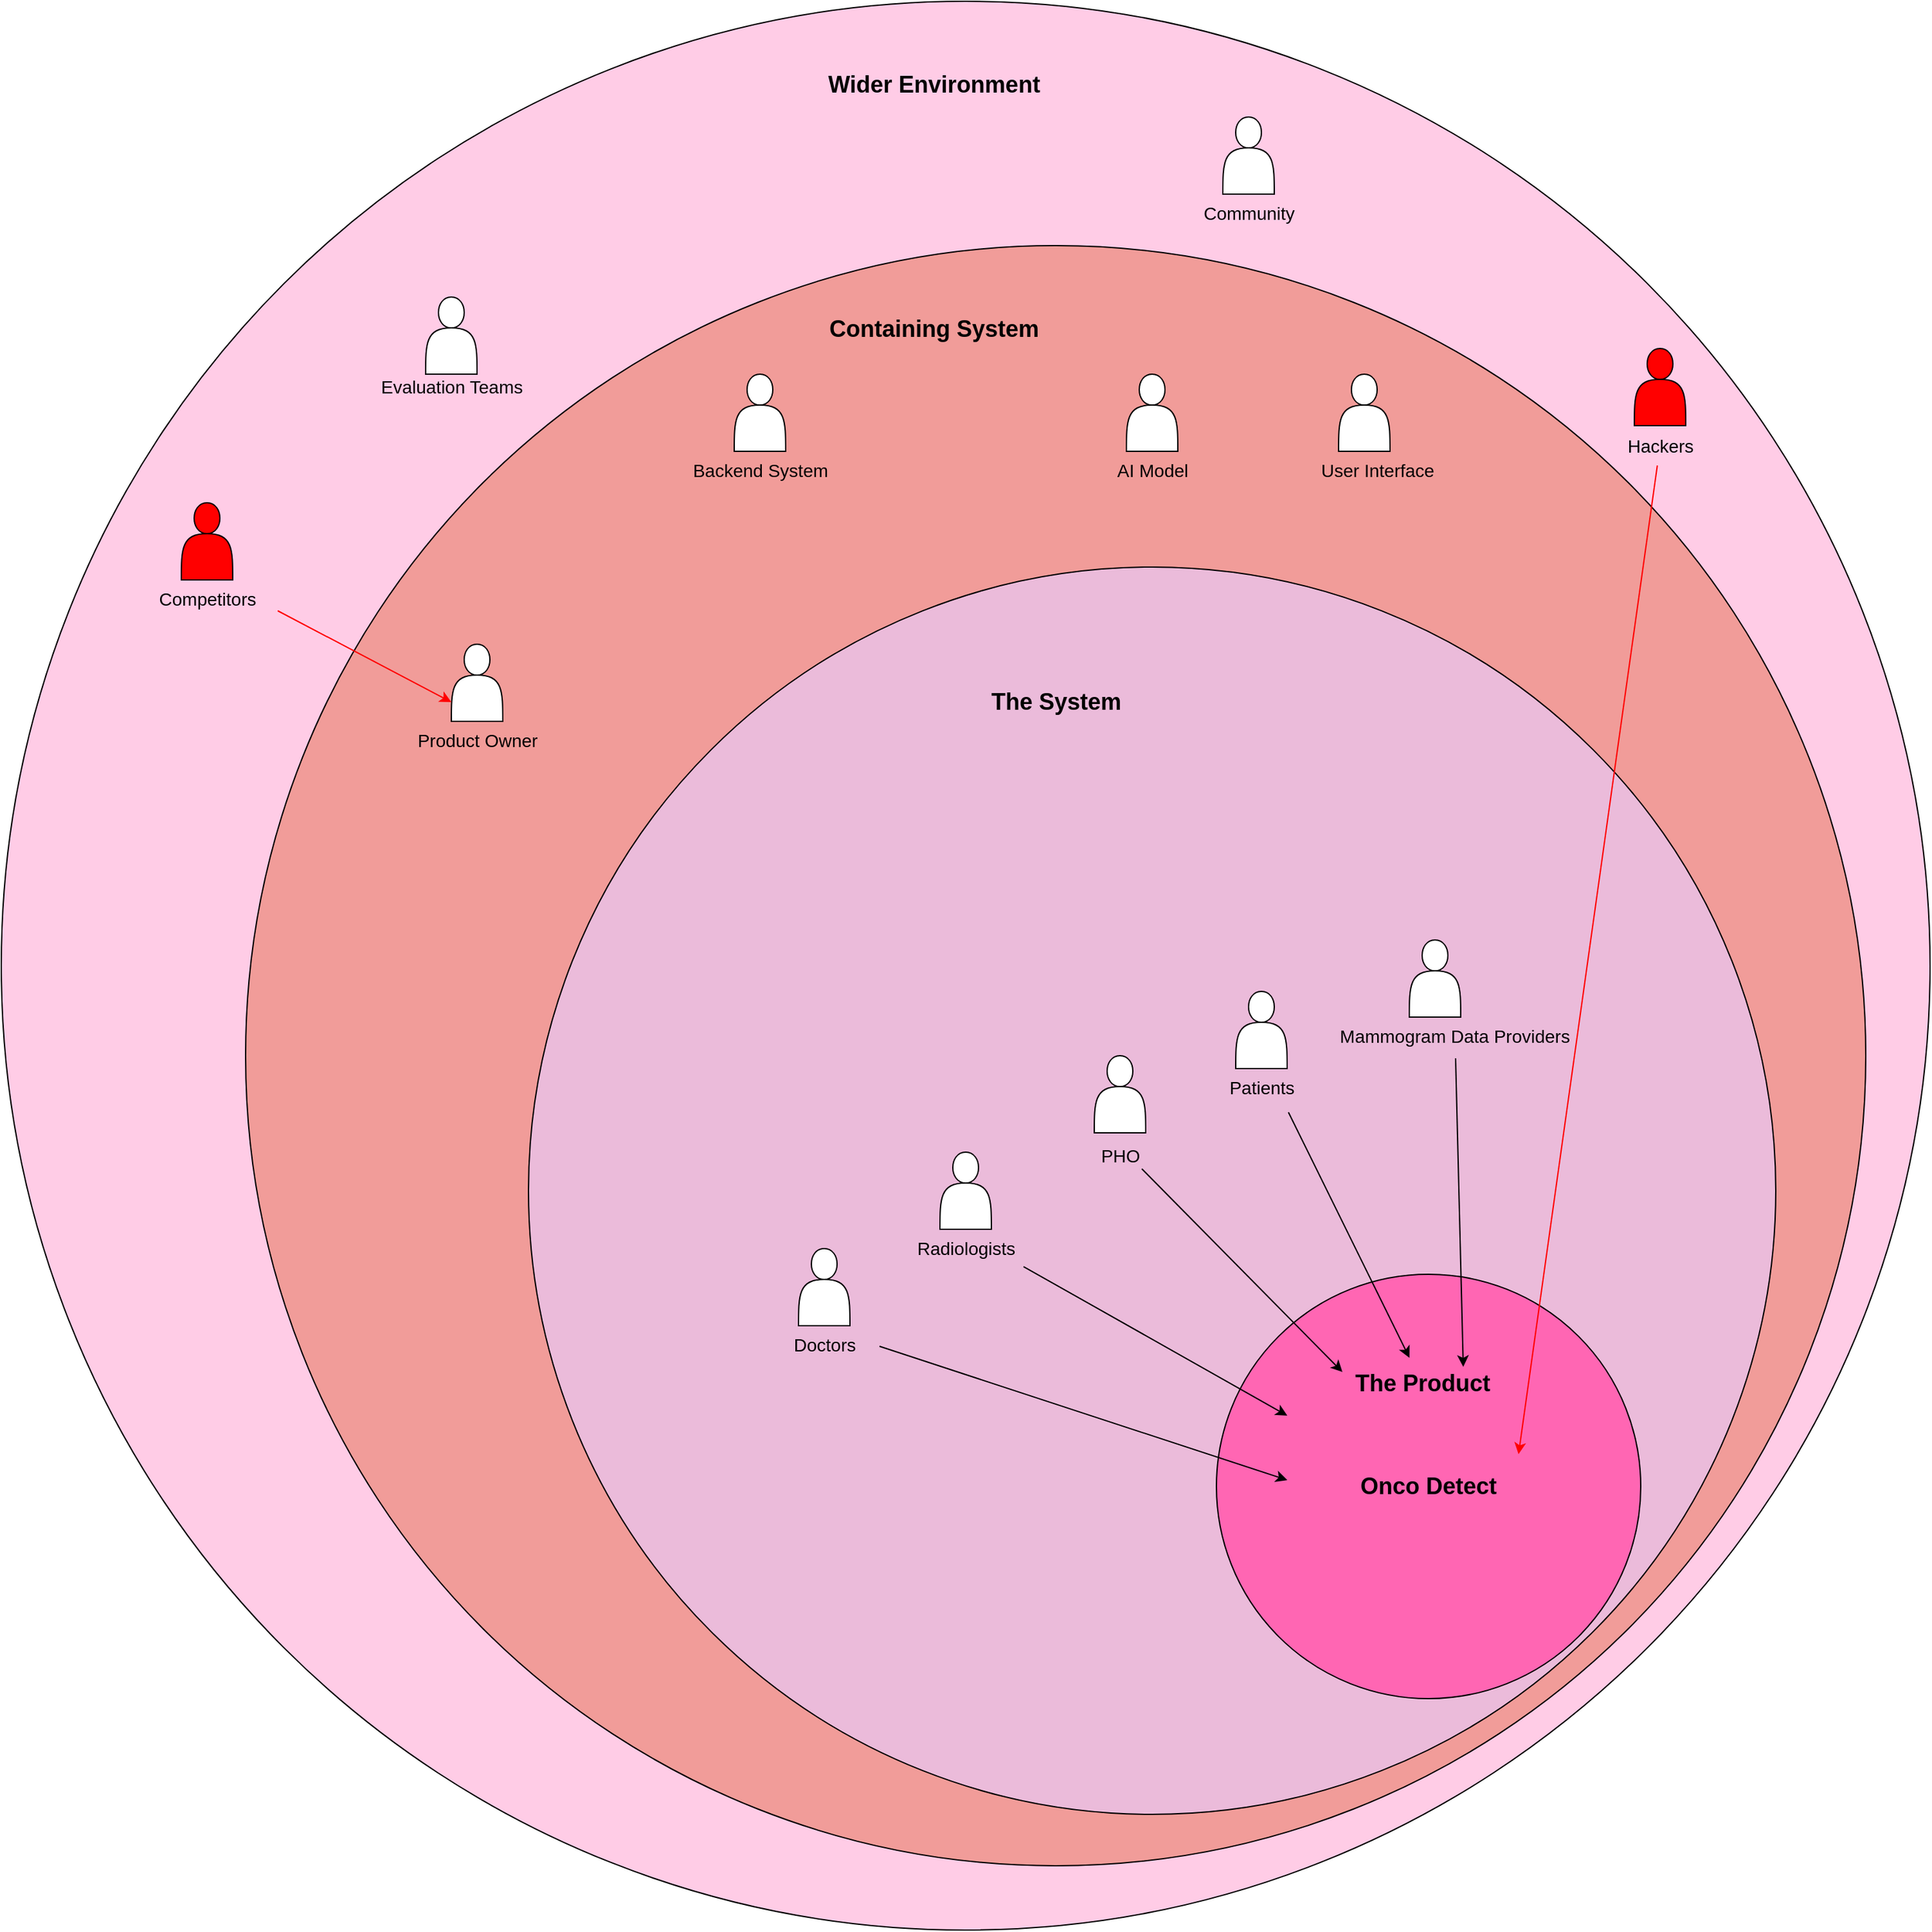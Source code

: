 <mxfile version="24.8.6">
  <diagram name="Page-1" id="c5dDtRrChmcBjnWPc4go">
    <mxGraphModel dx="2934" dy="3328" grid="1" gridSize="10" guides="1" tooltips="1" connect="1" arrows="1" fold="1" page="1" pageScale="1" pageWidth="850" pageHeight="1100" math="0" shadow="0">
      <root>
        <mxCell id="0" />
        <mxCell id="1" parent="0" />
        <mxCell id="mQ3fIPidMLG5UKGIpwkF-2" value="" style="ellipse;whiteSpace=wrap;html=1;aspect=fixed;fillColor=#FFCCE6;" vertex="1" parent="1">
          <mxGeometry x="-300" y="-640" width="1500" height="1500" as="geometry" />
        </mxCell>
        <mxCell id="mQ3fIPidMLG5UKGIpwkF-3" value="" style="ellipse;whiteSpace=wrap;html=1;aspect=fixed;fillColor=#F19C99;" vertex="1" parent="1">
          <mxGeometry x="-110" y="-450" width="1260" height="1260" as="geometry" />
        </mxCell>
        <mxCell id="mQ3fIPidMLG5UKGIpwkF-4" value="" style="ellipse;whiteSpace=wrap;html=1;aspect=fixed;fillColor=#EBBBDA;" vertex="1" parent="1">
          <mxGeometry x="110" y="-200" width="970" height="970" as="geometry" />
        </mxCell>
        <mxCell id="mQ3fIPidMLG5UKGIpwkF-5" value="&lt;font style=&quot;font-size: 18px;&quot;&gt;&lt;b&gt;Onco Detect&lt;/b&gt;&lt;/font&gt;" style="ellipse;whiteSpace=wrap;html=1;aspect=fixed;fillColor=#FF66B3;" vertex="1" parent="1">
          <mxGeometry x="645" y="350" width="330" height="330" as="geometry" />
        </mxCell>
        <mxCell id="mQ3fIPidMLG5UKGIpwkF-6" value="" style="shape=actor;whiteSpace=wrap;html=1;" vertex="1" parent="1">
          <mxGeometry x="320" y="330" width="40" height="60" as="geometry" />
        </mxCell>
        <mxCell id="mQ3fIPidMLG5UKGIpwkF-7" value="" style="shape=actor;whiteSpace=wrap;html=1;" vertex="1" parent="1">
          <mxGeometry x="550" y="180" width="40" height="60" as="geometry" />
        </mxCell>
        <mxCell id="mQ3fIPidMLG5UKGIpwkF-8" value="" style="shape=actor;whiteSpace=wrap;html=1;" vertex="1" parent="1">
          <mxGeometry x="795" y="90" width="40" height="60" as="geometry" />
        </mxCell>
        <mxCell id="mQ3fIPidMLG5UKGIpwkF-9" value="&lt;b&gt;&lt;font style=&quot;font-size: 18px;&quot;&gt;The Product&lt;/font&gt;&lt;/b&gt;" style="text;html=1;align=center;verticalAlign=middle;resizable=0;points=[];autosize=1;strokeColor=none;fillColor=none;" vertex="1" parent="1">
          <mxGeometry x="740" y="415" width="130" height="40" as="geometry" />
        </mxCell>
        <mxCell id="mQ3fIPidMLG5UKGIpwkF-10" value="&lt;b&gt;&lt;font style=&quot;font-size: 18px;&quot;&gt;The System&lt;/font&gt;&lt;/b&gt;" style="text;html=1;align=center;verticalAlign=middle;resizable=0;points=[];autosize=1;strokeColor=none;fillColor=none;" vertex="1" parent="1">
          <mxGeometry x="460" y="-115" width="120" height="40" as="geometry" />
        </mxCell>
        <mxCell id="mQ3fIPidMLG5UKGIpwkF-11" value="&lt;b&gt;&lt;font style=&quot;font-size: 18px;&quot;&gt;Containing System&lt;/font&gt;&lt;/b&gt;" style="text;html=1;align=center;verticalAlign=middle;resizable=0;points=[];autosize=1;strokeColor=none;fillColor=none;" vertex="1" parent="1">
          <mxGeometry x="330" y="-405" width="190" height="40" as="geometry" />
        </mxCell>
        <mxCell id="mQ3fIPidMLG5UKGIpwkF-12" value="&lt;font style=&quot;font-size: 18px;&quot;&gt;&lt;b style=&quot;&quot;&gt;Wider Environment&lt;/b&gt;&lt;/font&gt;" style="text;html=1;align=center;verticalAlign=middle;resizable=0;points=[];autosize=1;strokeColor=none;fillColor=none;" vertex="1" parent="1">
          <mxGeometry x="330" y="-595" width="190" height="40" as="geometry" />
        </mxCell>
        <mxCell id="mQ3fIPidMLG5UKGIpwkF-13" value="" style="shape=actor;whiteSpace=wrap;html=1;" vertex="1" parent="1">
          <mxGeometry x="740" y="-350" width="40" height="60" as="geometry" />
        </mxCell>
        <mxCell id="mQ3fIPidMLG5UKGIpwkF-14" value="" style="shape=actor;whiteSpace=wrap;html=1;" vertex="1" parent="1">
          <mxGeometry x="270" y="-350" width="40" height="60" as="geometry" />
        </mxCell>
        <mxCell id="mQ3fIPidMLG5UKGIpwkF-15" value="" style="shape=actor;whiteSpace=wrap;html=1;" vertex="1" parent="1">
          <mxGeometry x="50" y="-140" width="40" height="60" as="geometry" />
        </mxCell>
        <mxCell id="mQ3fIPidMLG5UKGIpwkF-16" value="" style="shape=actor;whiteSpace=wrap;html=1;" vertex="1" parent="1">
          <mxGeometry x="575" y="-350" width="40" height="60" as="geometry" />
        </mxCell>
        <mxCell id="mQ3fIPidMLG5UKGIpwkF-17" value="" style="shape=actor;whiteSpace=wrap;html=1;" vertex="1" parent="1">
          <mxGeometry x="660" y="130" width="40" height="60" as="geometry" />
        </mxCell>
        <mxCell id="mQ3fIPidMLG5UKGIpwkF-18" value="" style="shape=actor;whiteSpace=wrap;html=1;" vertex="1" parent="1">
          <mxGeometry x="430" y="255" width="40" height="60" as="geometry" />
        </mxCell>
        <mxCell id="mQ3fIPidMLG5UKGIpwkF-19" value="" style="shape=actor;whiteSpace=wrap;html=1;fillColor=#FF0000;" vertex="1" parent="1">
          <mxGeometry x="970" y="-370" width="40" height="60" as="geometry" />
        </mxCell>
        <mxCell id="mQ3fIPidMLG5UKGIpwkF-20" value="" style="shape=actor;whiteSpace=wrap;html=1;" vertex="1" parent="1">
          <mxGeometry x="650" y="-550" width="40" height="60" as="geometry" />
        </mxCell>
        <mxCell id="mQ3fIPidMLG5UKGIpwkF-21" value="" style="shape=actor;whiteSpace=wrap;html=1;" vertex="1" parent="1">
          <mxGeometry x="30" y="-410" width="40" height="60" as="geometry" />
        </mxCell>
        <mxCell id="mQ3fIPidMLG5UKGIpwkF-22" value="" style="shape=actor;whiteSpace=wrap;html=1;fillColor=#FF0000;" vertex="1" parent="1">
          <mxGeometry x="-160" y="-250" width="40" height="60" as="geometry" />
        </mxCell>
        <mxCell id="mQ3fIPidMLG5UKGIpwkF-23" value="&lt;font style=&quot;font-size: 14px;&quot;&gt;Competitors&lt;/font&gt;" style="text;html=1;align=center;verticalAlign=middle;resizable=0;points=[];autosize=1;strokeColor=none;fillColor=none;" vertex="1" parent="1">
          <mxGeometry x="-190" y="-190" width="100" height="30" as="geometry" />
        </mxCell>
        <mxCell id="mQ3fIPidMLG5UKGIpwkF-24" value="&lt;font style=&quot;font-size: 14px;&quot;&gt;Community&lt;/font&gt;" style="text;html=1;align=center;verticalAlign=middle;resizable=0;points=[];autosize=1;strokeColor=none;fillColor=none;" vertex="1" parent="1">
          <mxGeometry x="625" y="-490" width="90" height="30" as="geometry" />
        </mxCell>
        <mxCell id="mQ3fIPidMLG5UKGIpwkF-25" value="&lt;font style=&quot;font-size: 14px;&quot;&gt;Hackers&lt;/font&gt;" style="text;html=1;align=center;verticalAlign=middle;resizable=0;points=[];autosize=1;strokeColor=none;fillColor=none;" vertex="1" parent="1">
          <mxGeometry x="955" y="-309" width="70" height="30" as="geometry" />
        </mxCell>
        <mxCell id="mQ3fIPidMLG5UKGIpwkF-27" value="&lt;font style=&quot;font-size: 14px;&quot;&gt;Evaluation Teams&lt;/font&gt;" style="text;html=1;align=center;verticalAlign=middle;resizable=0;points=[];autosize=1;strokeColor=none;fillColor=none;" vertex="1" parent="1">
          <mxGeometry x="-15" y="-355" width="130" height="30" as="geometry" />
        </mxCell>
        <mxCell id="mQ3fIPidMLG5UKGIpwkF-28" value="&lt;font style=&quot;font-size: 14px;&quot;&gt;Product Owner&lt;/font&gt;" style="text;html=1;align=center;verticalAlign=middle;resizable=0;points=[];autosize=1;strokeColor=none;fillColor=none;" vertex="1" parent="1">
          <mxGeometry x="10" y="-80" width="120" height="30" as="geometry" />
        </mxCell>
        <mxCell id="mQ3fIPidMLG5UKGIpwkF-29" value="&lt;font style=&quot;font-size: 14px;&quot;&gt;Doctors&lt;/font&gt;" style="text;html=1;align=center;verticalAlign=middle;resizable=0;points=[];autosize=1;strokeColor=none;fillColor=none;" vertex="1" parent="1">
          <mxGeometry x="305" y="390" width="70" height="30" as="geometry" />
        </mxCell>
        <mxCell id="mQ3fIPidMLG5UKGIpwkF-30" value="&lt;font style=&quot;font-size: 14px;&quot;&gt;Radiologists&lt;/font&gt;" style="text;html=1;align=center;verticalAlign=middle;resizable=0;points=[];autosize=1;strokeColor=none;fillColor=none;" vertex="1" parent="1">
          <mxGeometry x="400" y="315" width="100" height="30" as="geometry" />
        </mxCell>
        <mxCell id="mQ3fIPidMLG5UKGIpwkF-31" value="&lt;font style=&quot;font-size: 14px;&quot;&gt;PHO&lt;/font&gt;" style="text;html=1;align=center;verticalAlign=middle;resizable=0;points=[];autosize=1;strokeColor=none;fillColor=none;" vertex="1" parent="1">
          <mxGeometry x="545" y="243" width="50" height="30" as="geometry" />
        </mxCell>
        <mxCell id="mQ3fIPidMLG5UKGIpwkF-32" value="&lt;font style=&quot;font-size: 14px;&quot;&gt;Patients&lt;/font&gt;" style="text;html=1;align=center;verticalAlign=middle;resizable=0;points=[];autosize=1;strokeColor=none;fillColor=none;" vertex="1" parent="1">
          <mxGeometry x="645" y="190" width="70" height="30" as="geometry" />
        </mxCell>
        <mxCell id="mQ3fIPidMLG5UKGIpwkF-33" value="&lt;font style=&quot;font-size: 14px;&quot;&gt;Mammogram Data Providers&lt;/font&gt;" style="text;html=1;align=center;verticalAlign=middle;resizable=0;points=[];autosize=1;strokeColor=none;fillColor=none;" vertex="1" parent="1">
          <mxGeometry x="730" y="150" width="200" height="30" as="geometry" />
        </mxCell>
        <mxCell id="mQ3fIPidMLG5UKGIpwkF-34" value="&lt;font style=&quot;font-size: 14px;&quot;&gt;Backend System&lt;/font&gt;" style="text;html=1;align=center;verticalAlign=middle;resizable=0;points=[];autosize=1;strokeColor=none;fillColor=none;" vertex="1" parent="1">
          <mxGeometry x="225" y="-290" width="130" height="30" as="geometry" />
        </mxCell>
        <mxCell id="mQ3fIPidMLG5UKGIpwkF-35" value="&lt;font style=&quot;font-size: 14px;&quot;&gt;AI Model&lt;/font&gt;" style="text;html=1;align=center;verticalAlign=middle;resizable=0;points=[];autosize=1;strokeColor=none;fillColor=none;" vertex="1" parent="1">
          <mxGeometry x="555" y="-290" width="80" height="30" as="geometry" />
        </mxCell>
        <mxCell id="mQ3fIPidMLG5UKGIpwkF-36" value="&lt;font style=&quot;font-size: 14px;&quot;&gt;User Interface&lt;/font&gt;" style="text;html=1;align=center;verticalAlign=middle;resizable=0;points=[];autosize=1;strokeColor=none;fillColor=none;" vertex="1" parent="1">
          <mxGeometry x="715" y="-290" width="110" height="30" as="geometry" />
        </mxCell>
        <mxCell id="mQ3fIPidMLG5UKGIpwkF-37" value="" style="endArrow=classic;html=1;rounded=0;exitX=1.114;exitY=0.533;exitDx=0;exitDy=0;exitPerimeter=0;entryX=0.167;entryY=0.485;entryDx=0;entryDy=0;entryPerimeter=0;" edge="1" parent="1" source="mQ3fIPidMLG5UKGIpwkF-29" target="mQ3fIPidMLG5UKGIpwkF-5">
          <mxGeometry width="50" height="50" relative="1" as="geometry">
            <mxPoint x="540" y="660" as="sourcePoint" />
            <mxPoint x="590" y="610" as="targetPoint" />
          </mxGeometry>
        </mxCell>
        <mxCell id="mQ3fIPidMLG5UKGIpwkF-38" value="" style="endArrow=classic;html=1;rounded=0;exitX=0.95;exitY=0.967;exitDx=0;exitDy=0;exitPerimeter=0;entryX=0.167;entryY=0.333;entryDx=0;entryDy=0;entryPerimeter=0;" edge="1" parent="1" source="mQ3fIPidMLG5UKGIpwkF-30" target="mQ3fIPidMLG5UKGIpwkF-5">
          <mxGeometry width="50" height="50" relative="1" as="geometry">
            <mxPoint x="540" y="660" as="sourcePoint" />
            <mxPoint x="590" y="610" as="targetPoint" />
          </mxGeometry>
        </mxCell>
        <mxCell id="mQ3fIPidMLG5UKGIpwkF-39" value="" style="endArrow=classic;html=1;rounded=0;exitX=0.84;exitY=0.833;exitDx=0;exitDy=0;exitPerimeter=0;entryX=0.023;entryY=0.275;entryDx=0;entryDy=0;entryPerimeter=0;" edge="1" parent="1" source="mQ3fIPidMLG5UKGIpwkF-31" target="mQ3fIPidMLG5UKGIpwkF-9">
          <mxGeometry width="50" height="50" relative="1" as="geometry">
            <mxPoint x="540" y="660" as="sourcePoint" />
            <mxPoint x="590" y="610" as="targetPoint" />
          </mxGeometry>
        </mxCell>
        <mxCell id="mQ3fIPidMLG5UKGIpwkF-40" value="" style="endArrow=classic;html=1;rounded=0;exitX=0.8;exitY=1.133;exitDx=0;exitDy=0;exitPerimeter=0;" edge="1" parent="1" source="mQ3fIPidMLG5UKGIpwkF-32" target="mQ3fIPidMLG5UKGIpwkF-9">
          <mxGeometry width="50" height="50" relative="1" as="geometry">
            <mxPoint x="660" y="660" as="sourcePoint" />
            <mxPoint x="710" y="610" as="targetPoint" />
          </mxGeometry>
        </mxCell>
        <mxCell id="mQ3fIPidMLG5UKGIpwkF-41" value="" style="endArrow=classic;html=1;rounded=0;exitX=0.505;exitY=1.067;exitDx=0;exitDy=0;exitPerimeter=0;entryX=0.746;entryY=0.175;entryDx=0;entryDy=0;entryPerimeter=0;" edge="1" parent="1" source="mQ3fIPidMLG5UKGIpwkF-33" target="mQ3fIPidMLG5UKGIpwkF-9">
          <mxGeometry width="50" height="50" relative="1" as="geometry">
            <mxPoint x="840" y="660" as="sourcePoint" />
            <mxPoint x="890" y="610" as="targetPoint" />
          </mxGeometry>
        </mxCell>
        <mxCell id="mQ3fIPidMLG5UKGIpwkF-42" value="" style="endArrow=classic;html=1;rounded=0;fillColor=#FF0000;entryX=0.712;entryY=0.424;entryDx=0;entryDy=0;entryPerimeter=0;strokeColor=#FF0000;" edge="1" parent="1" source="mQ3fIPidMLG5UKGIpwkF-25" target="mQ3fIPidMLG5UKGIpwkF-5">
          <mxGeometry width="50" height="50" relative="1" as="geometry">
            <mxPoint x="1000" y="120" as="sourcePoint" />
            <mxPoint x="1050" y="70" as="targetPoint" />
          </mxGeometry>
        </mxCell>
        <mxCell id="mQ3fIPidMLG5UKGIpwkF-43" value="" style="endArrow=classic;html=1;rounded=0;exitX=1.05;exitY=0.8;exitDx=0;exitDy=0;exitPerimeter=0;entryX=0;entryY=0.75;entryDx=0;entryDy=0;strokeColor=#FF0000;" edge="1" parent="1" source="mQ3fIPidMLG5UKGIpwkF-23" target="mQ3fIPidMLG5UKGIpwkF-15">
          <mxGeometry width="50" height="50" relative="1" as="geometry">
            <mxPoint x="150" y="220" as="sourcePoint" />
            <mxPoint x="200" y="170" as="targetPoint" />
          </mxGeometry>
        </mxCell>
      </root>
    </mxGraphModel>
  </diagram>
</mxfile>
